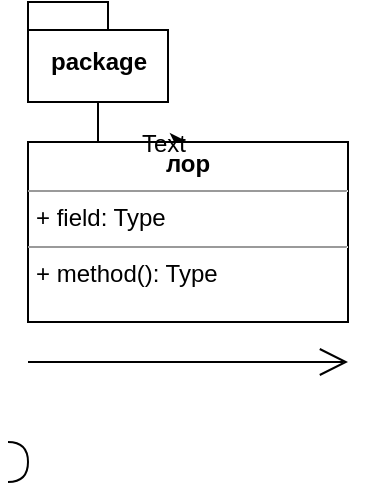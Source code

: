 <mxfile version="10.8.9" type="github"><diagram id="RIFI1vp-8ZREXlIgEsio" name="Страница 1"><mxGraphModel dx="754" dy="419" grid="1" gridSize="10" guides="1" tooltips="1" connect="1" arrows="1" fold="1" page="1" pageScale="1" pageWidth="827" pageHeight="1169" math="0" shadow="0"><root><mxCell id="0"/><mxCell id="1" parent="0"/><mxCell id="GhnXXUbXyT1jfunKXOYL-6" value="" style="edgeStyle=orthogonalEdgeStyle;rounded=0;orthogonalLoop=1;jettySize=auto;html=1;" edge="1" parent="1" source="GhnXXUbXyT1jfunKXOYL-1" target="GhnXXUbXyT1jfunKXOYL-3"><mxGeometry relative="1" as="geometry"/></mxCell><mxCell id="GhnXXUbXyT1jfunKXOYL-1" value="package" style="shape=folder;fontStyle=1;spacingTop=10;tabWidth=40;tabHeight=14;tabPosition=left;html=1;" vertex="1" parent="1"><mxGeometry x="20" y="20" width="70" height="50" as="geometry"/></mxCell><mxCell id="GhnXXUbXyT1jfunKXOYL-3" value="&lt;p style=&quot;margin: 0px ; margin-top: 4px ; text-align: center&quot;&gt;&lt;b&gt;лор&lt;/b&gt;&lt;/p&gt;&lt;hr size=&quot;1&quot;&gt;&lt;p style=&quot;margin: 0px ; margin-left: 4px&quot;&gt;+ field: Type&lt;/p&gt;&lt;hr size=&quot;1&quot;&gt;&lt;p style=&quot;margin: 0px ; margin-left: 4px&quot;&gt;+ method(): Type&lt;/p&gt;" style="verticalAlign=top;align=left;overflow=fill;fontSize=12;fontFamily=Helvetica;html=1;" vertex="1" parent="1"><mxGeometry x="20" y="90" width="160" height="90" as="geometry"/></mxCell><mxCell id="GhnXXUbXyT1jfunKXOYL-4" value="" style="endArrow=open;endFill=1;endSize=12;html=1;" edge="1" parent="1"><mxGeometry width="160" relative="1" as="geometry"><mxPoint x="20" y="200" as="sourcePoint"/><mxPoint x="180" y="200" as="targetPoint"/></mxGeometry></mxCell><mxCell id="GhnXXUbXyT1jfunKXOYL-5" value="Text" style="text;html=1;resizable=0;points=[];autosize=1;align=left;verticalAlign=top;spacingTop=-4;" vertex="1" parent="1"><mxGeometry x="75" y="81" width="40" height="20" as="geometry"/></mxCell><mxCell id="GhnXXUbXyT1jfunKXOYL-7" value="" style="shape=requiredInterface;html=1;verticalLabelPosition=bottom;" vertex="1" parent="1"><mxGeometry x="10" y="240" width="10" height="20" as="geometry"/></mxCell></root></mxGraphModel></diagram></mxfile>